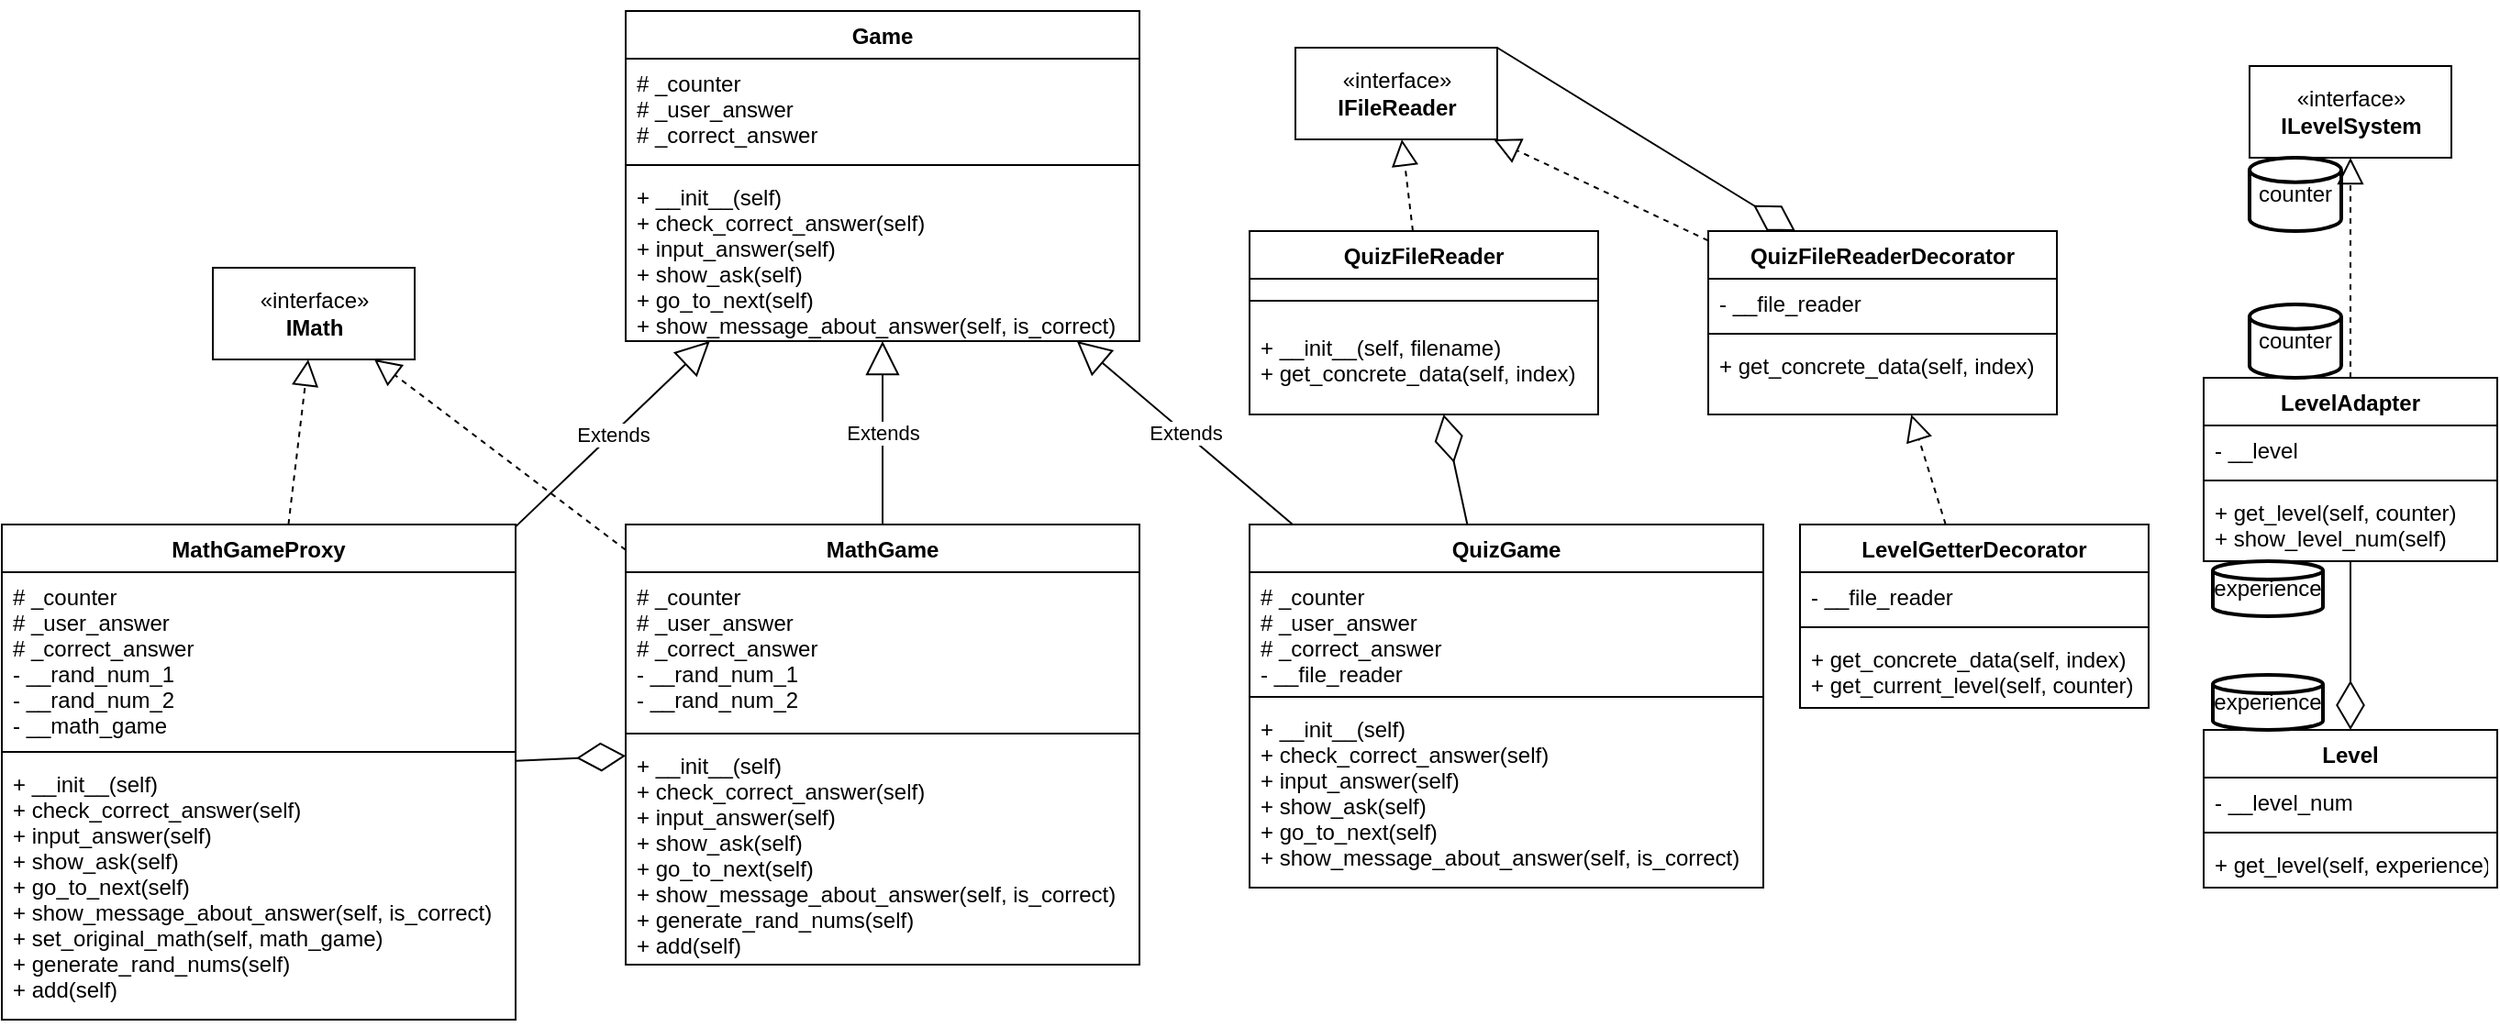 <mxfile version="16.5.1" type="device"><diagram id="47L1khOK_J4-y1NFxD4O" name="Страница 1"><mxGraphModel dx="2307" dy="1442" grid="1" gridSize="10" guides="1" tooltips="1" connect="1" arrows="1" fold="1" page="1" pageScale="1" pageWidth="1654" pageHeight="1169" math="0" shadow="0"><root><mxCell id="0"/><mxCell id="1" parent="0"/><mxCell id="GJVrgp9cWyJkPdO_o0ju-1" value="«interface»&lt;br&gt;&lt;b&gt;IMath&lt;/b&gt;" style="html=1;" parent="1" vertex="1"><mxGeometry x="155" y="300" width="110" height="50" as="geometry"/></mxCell><mxCell id="GJVrgp9cWyJkPdO_o0ju-2" value="«interface»&lt;br&gt;&lt;b&gt;IFileReader&lt;/b&gt;" style="html=1;" parent="1" vertex="1"><mxGeometry x="745" y="180" width="110" height="50" as="geometry"/></mxCell><mxCell id="GJVrgp9cWyJkPdO_o0ju-3" value="QuizFileReader" style="swimlane;fontStyle=1;align=center;verticalAlign=top;childLayout=stackLayout;horizontal=1;startSize=26;horizontalStack=0;resizeParent=1;resizeParentMax=0;resizeLast=0;collapsible=1;marginBottom=0;" parent="1" vertex="1"><mxGeometry x="720" y="280" width="190" height="100" as="geometry"/></mxCell><mxCell id="GJVrgp9cWyJkPdO_o0ju-5" value="" style="line;strokeWidth=1;fillColor=none;align=left;verticalAlign=middle;spacingTop=-1;spacingLeft=3;spacingRight=3;rotatable=0;labelPosition=right;points=[];portConstraint=eastwest;" parent="GJVrgp9cWyJkPdO_o0ju-3" vertex="1"><mxGeometry y="26" width="190" height="24" as="geometry"/></mxCell><mxCell id="GJVrgp9cWyJkPdO_o0ju-6" value="+ __init__(self, filename)&#10;+ get_concrete_data(self, index)&#10;" style="text;strokeColor=none;fillColor=none;align=left;verticalAlign=top;spacingLeft=4;spacingRight=4;overflow=hidden;rotatable=0;points=[[0,0.5],[1,0.5]];portConstraint=eastwest;" parent="GJVrgp9cWyJkPdO_o0ju-3" vertex="1"><mxGeometry y="50" width="190" height="50" as="geometry"/></mxCell><mxCell id="GJVrgp9cWyJkPdO_o0ju-7" value="" style="endArrow=block;dashed=1;endFill=0;endSize=12;html=1;rounded=0;" parent="1" source="GJVrgp9cWyJkPdO_o0ju-3" target="GJVrgp9cWyJkPdO_o0ju-2" edge="1"><mxGeometry width="160" relative="1" as="geometry"><mxPoint x="450" y="330" as="sourcePoint"/><mxPoint x="610" y="330" as="targetPoint"/></mxGeometry></mxCell><mxCell id="GJVrgp9cWyJkPdO_o0ju-8" value="Game" style="swimlane;fontStyle=1;align=center;verticalAlign=top;childLayout=stackLayout;horizontal=1;startSize=26;horizontalStack=0;resizeParent=1;resizeParentMax=0;resizeLast=0;collapsible=1;marginBottom=0;" parent="1" vertex="1"><mxGeometry x="380" y="160" width="280" height="180" as="geometry"/></mxCell><mxCell id="GJVrgp9cWyJkPdO_o0ju-9" value="# _counter&#10;# _user_answer&#10;# _correct_answer" style="text;strokeColor=none;fillColor=none;align=left;verticalAlign=top;spacingLeft=4;spacingRight=4;overflow=hidden;rotatable=0;points=[[0,0.5],[1,0.5]];portConstraint=eastwest;" parent="GJVrgp9cWyJkPdO_o0ju-8" vertex="1"><mxGeometry y="26" width="280" height="54" as="geometry"/></mxCell><mxCell id="GJVrgp9cWyJkPdO_o0ju-10" value="" style="line;strokeWidth=1;fillColor=none;align=left;verticalAlign=middle;spacingTop=-1;spacingLeft=3;spacingRight=3;rotatable=0;labelPosition=right;points=[];portConstraint=eastwest;" parent="GJVrgp9cWyJkPdO_o0ju-8" vertex="1"><mxGeometry y="80" width="280" height="8" as="geometry"/></mxCell><mxCell id="GJVrgp9cWyJkPdO_o0ju-11" value="+ __init__(self)&#10;+ check_correct_answer(self)&#10;+ input_answer(self)&#10;+ show_ask(self)&#10;+ go_to_next(self)&#10;+ show_message_about_answer(self, is_correct)" style="text;strokeColor=none;fillColor=none;align=left;verticalAlign=top;spacingLeft=4;spacingRight=4;overflow=hidden;rotatable=0;points=[[0,0.5],[1,0.5]];portConstraint=eastwest;" parent="GJVrgp9cWyJkPdO_o0ju-8" vertex="1"><mxGeometry y="88" width="280" height="92" as="geometry"/></mxCell><mxCell id="GJVrgp9cWyJkPdO_o0ju-12" value="MathGame" style="swimlane;fontStyle=1;align=center;verticalAlign=top;childLayout=stackLayout;horizontal=1;startSize=26;horizontalStack=0;resizeParent=1;resizeParentMax=0;resizeLast=0;collapsible=1;marginBottom=0;" parent="1" vertex="1"><mxGeometry x="380" y="440" width="280" height="240" as="geometry"/></mxCell><mxCell id="GJVrgp9cWyJkPdO_o0ju-13" value="# _counter&#10;# _user_answer&#10;# _correct_answer&#10;- __rand_num_1&#10;- __rand_num_2" style="text;strokeColor=none;fillColor=none;align=left;verticalAlign=top;spacingLeft=4;spacingRight=4;overflow=hidden;rotatable=0;points=[[0,0.5],[1,0.5]];portConstraint=eastwest;" parent="GJVrgp9cWyJkPdO_o0ju-12" vertex="1"><mxGeometry y="26" width="280" height="84" as="geometry"/></mxCell><mxCell id="GJVrgp9cWyJkPdO_o0ju-14" value="" style="line;strokeWidth=1;fillColor=none;align=left;verticalAlign=middle;spacingTop=-1;spacingLeft=3;spacingRight=3;rotatable=0;labelPosition=right;points=[];portConstraint=eastwest;" parent="GJVrgp9cWyJkPdO_o0ju-12" vertex="1"><mxGeometry y="110" width="280" height="8" as="geometry"/></mxCell><mxCell id="GJVrgp9cWyJkPdO_o0ju-15" value="+ __init__(self)&#10;+ check_correct_answer(self)&#10;+ input_answer(self)&#10;+ show_ask(self)&#10;+ go_to_next(self)&#10;+ show_message_about_answer(self, is_correct)&#10;+ generate_rand_nums(self)&#10;+ add(self)" style="text;strokeColor=none;fillColor=none;align=left;verticalAlign=top;spacingLeft=4;spacingRight=4;overflow=hidden;rotatable=0;points=[[0,0.5],[1,0.5]];portConstraint=eastwest;" parent="GJVrgp9cWyJkPdO_o0ju-12" vertex="1"><mxGeometry y="118" width="280" height="122" as="geometry"/></mxCell><mxCell id="GJVrgp9cWyJkPdO_o0ju-16" value="MathGameProxy" style="swimlane;fontStyle=1;align=center;verticalAlign=top;childLayout=stackLayout;horizontal=1;startSize=26;horizontalStack=0;resizeParent=1;resizeParentMax=0;resizeLast=0;collapsible=1;marginBottom=0;" parent="1" vertex="1"><mxGeometry x="40" y="440" width="280" height="270" as="geometry"/></mxCell><mxCell id="GJVrgp9cWyJkPdO_o0ju-17" value="# _counter&#10;# _user_answer&#10;# _correct_answer&#10;- __rand_num_1&#10;- __rand_num_2&#10;- __math_game" style="text;strokeColor=none;fillColor=none;align=left;verticalAlign=top;spacingLeft=4;spacingRight=4;overflow=hidden;rotatable=0;points=[[0,0.5],[1,0.5]];portConstraint=eastwest;" parent="GJVrgp9cWyJkPdO_o0ju-16" vertex="1"><mxGeometry y="26" width="280" height="94" as="geometry"/></mxCell><mxCell id="GJVrgp9cWyJkPdO_o0ju-18" value="" style="line;strokeWidth=1;fillColor=none;align=left;verticalAlign=middle;spacingTop=-1;spacingLeft=3;spacingRight=3;rotatable=0;labelPosition=right;points=[];portConstraint=eastwest;" parent="GJVrgp9cWyJkPdO_o0ju-16" vertex="1"><mxGeometry y="120" width="280" height="8" as="geometry"/></mxCell><mxCell id="GJVrgp9cWyJkPdO_o0ju-19" value="+ __init__(self)&#10;+ check_correct_answer(self)&#10;+ input_answer(self)&#10;+ show_ask(self)&#10;+ go_to_next(self)&#10;+ show_message_about_answer(self, is_correct)&#10;+ set_original_math(self, math_game)&#10;+ generate_rand_nums(self)&#10;+ add(self)" style="text;strokeColor=none;fillColor=none;align=left;verticalAlign=top;spacingLeft=4;spacingRight=4;overflow=hidden;rotatable=0;points=[[0,0.5],[1,0.5]];portConstraint=eastwest;" parent="GJVrgp9cWyJkPdO_o0ju-16" vertex="1"><mxGeometry y="128" width="280" height="142" as="geometry"/></mxCell><mxCell id="GJVrgp9cWyJkPdO_o0ju-20" value="" style="endArrow=block;dashed=1;endFill=0;endSize=12;html=1;rounded=0;" parent="1" source="GJVrgp9cWyJkPdO_o0ju-16" target="GJVrgp9cWyJkPdO_o0ju-1" edge="1"><mxGeometry width="160" relative="1" as="geometry"><mxPoint x="260" y="330" as="sourcePoint"/><mxPoint x="420" y="330" as="targetPoint"/></mxGeometry></mxCell><mxCell id="GJVrgp9cWyJkPdO_o0ju-21" value="" style="endArrow=block;dashed=1;endFill=0;endSize=12;html=1;rounded=0;" parent="1" source="GJVrgp9cWyJkPdO_o0ju-12" target="GJVrgp9cWyJkPdO_o0ju-1" edge="1"><mxGeometry width="160" relative="1" as="geometry"><mxPoint x="260" y="330" as="sourcePoint"/><mxPoint x="420" y="330" as="targetPoint"/></mxGeometry></mxCell><mxCell id="GJVrgp9cWyJkPdO_o0ju-22" value="Extends" style="endArrow=block;endSize=16;endFill=0;html=1;rounded=0;" parent="1" source="GJVrgp9cWyJkPdO_o0ju-12" target="GJVrgp9cWyJkPdO_o0ju-8" edge="1"><mxGeometry width="160" relative="1" as="geometry"><mxPoint x="260" y="330" as="sourcePoint"/><mxPoint x="420" y="330" as="targetPoint"/></mxGeometry></mxCell><mxCell id="GJVrgp9cWyJkPdO_o0ju-23" value="Extends" style="endArrow=block;endSize=16;endFill=0;html=1;rounded=0;" parent="1" source="GJVrgp9cWyJkPdO_o0ju-16" target="GJVrgp9cWyJkPdO_o0ju-8" edge="1"><mxGeometry width="160" relative="1" as="geometry"><mxPoint x="436.721" y="420" as="sourcePoint"/><mxPoint x="478.033" y="330" as="targetPoint"/></mxGeometry></mxCell><mxCell id="GJVrgp9cWyJkPdO_o0ju-24" value="QuizGame" style="swimlane;fontStyle=1;align=center;verticalAlign=top;childLayout=stackLayout;horizontal=1;startSize=26;horizontalStack=0;resizeParent=1;resizeParentMax=0;resizeLast=0;collapsible=1;marginBottom=0;" parent="1" vertex="1"><mxGeometry x="720" y="440" width="280" height="198" as="geometry"/></mxCell><mxCell id="GJVrgp9cWyJkPdO_o0ju-25" value="# _counter&#10;# _user_answer&#10;# _correct_answer&#10;- __file_reader" style="text;strokeColor=none;fillColor=none;align=left;verticalAlign=top;spacingLeft=4;spacingRight=4;overflow=hidden;rotatable=0;points=[[0,0.5],[1,0.5]];portConstraint=eastwest;" parent="GJVrgp9cWyJkPdO_o0ju-24" vertex="1"><mxGeometry y="26" width="280" height="64" as="geometry"/></mxCell><mxCell id="GJVrgp9cWyJkPdO_o0ju-26" value="" style="line;strokeWidth=1;fillColor=none;align=left;verticalAlign=middle;spacingTop=-1;spacingLeft=3;spacingRight=3;rotatable=0;labelPosition=right;points=[];portConstraint=eastwest;" parent="GJVrgp9cWyJkPdO_o0ju-24" vertex="1"><mxGeometry y="90" width="280" height="8" as="geometry"/></mxCell><mxCell id="GJVrgp9cWyJkPdO_o0ju-27" value="+ __init__(self)&#10;+ check_correct_answer(self)&#10;+ input_answer(self)&#10;+ show_ask(self)&#10;+ go_to_next(self)&#10;+ show_message_about_answer(self, is_correct)" style="text;strokeColor=none;fillColor=none;align=left;verticalAlign=top;spacingLeft=4;spacingRight=4;overflow=hidden;rotatable=0;points=[[0,0.5],[1,0.5]];portConstraint=eastwest;" parent="GJVrgp9cWyJkPdO_o0ju-24" vertex="1"><mxGeometry y="98" width="280" height="100" as="geometry"/></mxCell><mxCell id="GJVrgp9cWyJkPdO_o0ju-30" value="Extends" style="endArrow=block;endSize=16;endFill=0;html=1;rounded=0;" parent="1" source="GJVrgp9cWyJkPdO_o0ju-24" target="GJVrgp9cWyJkPdO_o0ju-8" edge="1"><mxGeometry width="160" relative="1" as="geometry"><mxPoint x="470" y="330" as="sourcePoint"/><mxPoint x="630" y="330" as="targetPoint"/></mxGeometry></mxCell><mxCell id="GJVrgp9cWyJkPdO_o0ju-33" value="" style="endArrow=diamondThin;endFill=0;endSize=24;html=1;rounded=0;" parent="1" source="GJVrgp9cWyJkPdO_o0ju-24" target="GJVrgp9cWyJkPdO_o0ju-3" edge="1"><mxGeometry width="160" relative="1" as="geometry"><mxPoint x="470" y="330" as="sourcePoint"/><mxPoint x="630" y="330" as="targetPoint"/></mxGeometry></mxCell><mxCell id="GJVrgp9cWyJkPdO_o0ju-34" value="" style="endArrow=diamondThin;endFill=0;endSize=24;html=1;rounded=0;" parent="1" source="GJVrgp9cWyJkPdO_o0ju-16" target="GJVrgp9cWyJkPdO_o0ju-12" edge="1"><mxGeometry width="160" relative="1" as="geometry"><mxPoint x="470" y="330" as="sourcePoint"/><mxPoint x="630" y="330" as="targetPoint"/></mxGeometry></mxCell><mxCell id="GWWvxR5-vKfS2fIz4KUK-1" value="«interface»&lt;br&gt;&lt;b&gt;ILevelSystem&lt;br&gt;&lt;/b&gt;" style="html=1;" vertex="1" parent="1"><mxGeometry x="1265" y="190" width="110" height="50" as="geometry"/></mxCell><mxCell id="GWWvxR5-vKfS2fIz4KUK-7" value="experience" style="strokeWidth=2;html=1;shape=mxgraph.flowchart.database;whiteSpace=wrap;" vertex="1" parent="1"><mxGeometry x="1245" y="460" width="60" height="30" as="geometry"/></mxCell><mxCell id="GWWvxR5-vKfS2fIz4KUK-8" value="counter" style="strokeWidth=2;html=1;shape=mxgraph.flowchart.database;whiteSpace=wrap;" vertex="1" parent="1"><mxGeometry x="1265" y="240" width="50" height="40" as="geometry"/></mxCell><mxCell id="GWWvxR5-vKfS2fIz4KUK-9" value="" style="endArrow=block;dashed=1;endFill=0;endSize=12;html=1;rounded=0;" edge="1" parent="1" source="GWWvxR5-vKfS2fIz4KUK-18" target="GWWvxR5-vKfS2fIz4KUK-1"><mxGeometry width="160" relative="1" as="geometry"><mxPoint x="1289.118" y="440.0" as="sourcePoint"/><mxPoint x="925" y="250" as="targetPoint"/></mxGeometry></mxCell><mxCell id="GWWvxR5-vKfS2fIz4KUK-10" value="Level" style="swimlane;fontStyle=1;align=center;verticalAlign=top;childLayout=stackLayout;horizontal=1;startSize=26;horizontalStack=0;resizeParent=1;resizeParentMax=0;resizeLast=0;collapsible=1;marginBottom=0;" vertex="1" parent="1"><mxGeometry x="1240" y="552" width="160" height="86" as="geometry"/></mxCell><mxCell id="GWWvxR5-vKfS2fIz4KUK-11" value="- __level_num" style="text;strokeColor=none;fillColor=none;align=left;verticalAlign=top;spacingLeft=4;spacingRight=4;overflow=hidden;rotatable=0;points=[[0,0.5],[1,0.5]];portConstraint=eastwest;" vertex="1" parent="GWWvxR5-vKfS2fIz4KUK-10"><mxGeometry y="26" width="160" height="26" as="geometry"/></mxCell><mxCell id="GWWvxR5-vKfS2fIz4KUK-12" value="" style="line;strokeWidth=1;fillColor=none;align=left;verticalAlign=middle;spacingTop=-1;spacingLeft=3;spacingRight=3;rotatable=0;labelPosition=right;points=[];portConstraint=eastwest;" vertex="1" parent="GWWvxR5-vKfS2fIz4KUK-10"><mxGeometry y="52" width="160" height="8" as="geometry"/></mxCell><mxCell id="GWWvxR5-vKfS2fIz4KUK-13" value="+ get_level(self, experience)" style="text;strokeColor=none;fillColor=none;align=left;verticalAlign=top;spacingLeft=4;spacingRight=4;overflow=hidden;rotatable=0;points=[[0,0.5],[1,0.5]];portConstraint=eastwest;" vertex="1" parent="GWWvxR5-vKfS2fIz4KUK-10"><mxGeometry y="60" width="160" height="26" as="geometry"/></mxCell><mxCell id="GWWvxR5-vKfS2fIz4KUK-14" value="experience" style="strokeWidth=2;html=1;shape=mxgraph.flowchart.database;whiteSpace=wrap;" vertex="1" parent="1"><mxGeometry x="1245" y="522" width="60" height="30" as="geometry"/></mxCell><mxCell id="GWWvxR5-vKfS2fIz4KUK-15" value="" style="endArrow=diamondThin;endFill=0;endSize=24;html=1;rounded=0;" edge="1" parent="1" source="GWWvxR5-vKfS2fIz4KUK-18" target="GWWvxR5-vKfS2fIz4KUK-10"><mxGeometry width="160" relative="1" as="geometry"><mxPoint x="1365" y="477.077" as="sourcePoint"/><mxPoint x="1385" y="440" as="targetPoint"/></mxGeometry></mxCell><mxCell id="GWWvxR5-vKfS2fIz4KUK-18" value="LevelAdapter" style="swimlane;fontStyle=1;align=center;verticalAlign=top;childLayout=stackLayout;horizontal=1;startSize=26;horizontalStack=0;resizeParent=1;resizeParentMax=0;resizeLast=0;collapsible=1;marginBottom=0;" vertex="1" parent="1"><mxGeometry x="1240" y="360" width="160" height="100" as="geometry"/></mxCell><mxCell id="GWWvxR5-vKfS2fIz4KUK-19" value="- __level" style="text;strokeColor=none;fillColor=none;align=left;verticalAlign=top;spacingLeft=4;spacingRight=4;overflow=hidden;rotatable=0;points=[[0,0.5],[1,0.5]];portConstraint=eastwest;" vertex="1" parent="GWWvxR5-vKfS2fIz4KUK-18"><mxGeometry y="26" width="160" height="26" as="geometry"/></mxCell><mxCell id="GWWvxR5-vKfS2fIz4KUK-20" value="" style="line;strokeWidth=1;fillColor=none;align=left;verticalAlign=middle;spacingTop=-1;spacingLeft=3;spacingRight=3;rotatable=0;labelPosition=right;points=[];portConstraint=eastwest;" vertex="1" parent="GWWvxR5-vKfS2fIz4KUK-18"><mxGeometry y="52" width="160" height="8" as="geometry"/></mxCell><mxCell id="GWWvxR5-vKfS2fIz4KUK-21" value="+ get_level(self, counter)&#10;+ show_level_num(self)" style="text;strokeColor=none;fillColor=none;align=left;verticalAlign=top;spacingLeft=4;spacingRight=4;overflow=hidden;rotatable=0;points=[[0,0.5],[1,0.5]];portConstraint=eastwest;" vertex="1" parent="GWWvxR5-vKfS2fIz4KUK-18"><mxGeometry y="60" width="160" height="40" as="geometry"/></mxCell><mxCell id="GWWvxR5-vKfS2fIz4KUK-6" value="counter" style="strokeWidth=2;html=1;shape=mxgraph.flowchart.database;whiteSpace=wrap;" vertex="1" parent="1"><mxGeometry x="1265" y="320" width="50" height="40" as="geometry"/></mxCell><mxCell id="GWWvxR5-vKfS2fIz4KUK-22" value="QuizFileReaderDecorator" style="swimlane;fontStyle=1;align=center;verticalAlign=top;childLayout=stackLayout;horizontal=1;startSize=26;horizontalStack=0;resizeParent=1;resizeParentMax=0;resizeLast=0;collapsible=1;marginBottom=0;" vertex="1" parent="1"><mxGeometry x="970" y="280" width="190" height="100" as="geometry"/></mxCell><mxCell id="GWWvxR5-vKfS2fIz4KUK-23" value="- __file_reader" style="text;strokeColor=none;fillColor=none;align=left;verticalAlign=top;spacingLeft=4;spacingRight=4;overflow=hidden;rotatable=0;points=[[0,0.5],[1,0.5]];portConstraint=eastwest;" vertex="1" parent="GWWvxR5-vKfS2fIz4KUK-22"><mxGeometry y="26" width="190" height="26" as="geometry"/></mxCell><mxCell id="GWWvxR5-vKfS2fIz4KUK-24" value="" style="line;strokeWidth=1;fillColor=none;align=left;verticalAlign=middle;spacingTop=-1;spacingLeft=3;spacingRight=3;rotatable=0;labelPosition=right;points=[];portConstraint=eastwest;" vertex="1" parent="GWWvxR5-vKfS2fIz4KUK-22"><mxGeometry y="52" width="190" height="8" as="geometry"/></mxCell><mxCell id="GWWvxR5-vKfS2fIz4KUK-25" value="+ get_concrete_data(self, index)" style="text;strokeColor=none;fillColor=none;align=left;verticalAlign=top;spacingLeft=4;spacingRight=4;overflow=hidden;rotatable=0;points=[[0,0.5],[1,0.5]];portConstraint=eastwest;" vertex="1" parent="GWWvxR5-vKfS2fIz4KUK-22"><mxGeometry y="60" width="190" height="40" as="geometry"/></mxCell><mxCell id="GWWvxR5-vKfS2fIz4KUK-26" value="" style="endArrow=block;dashed=1;endFill=0;endSize=12;html=1;rounded=0;" edge="1" parent="1" source="GWWvxR5-vKfS2fIz4KUK-22" target="GJVrgp9cWyJkPdO_o0ju-2"><mxGeometry width="160" relative="1" as="geometry"><mxPoint x="810" y="290" as="sourcePoint"/><mxPoint x="810" y="240" as="targetPoint"/></mxGeometry></mxCell><mxCell id="GWWvxR5-vKfS2fIz4KUK-27" value="" style="endArrow=diamondThin;endFill=0;endSize=24;html=1;rounded=0;exitX=1;exitY=0;exitDx=0;exitDy=0;entryX=0.25;entryY=0;entryDx=0;entryDy=0;" edge="1" parent="1" source="GJVrgp9cWyJkPdO_o0ju-2" target="GWWvxR5-vKfS2fIz4KUK-22"><mxGeometry width="160" relative="1" as="geometry"><mxPoint x="890" y="370" as="sourcePoint"/><mxPoint x="1050" y="370" as="targetPoint"/></mxGeometry></mxCell><mxCell id="GWWvxR5-vKfS2fIz4KUK-28" value="LevelGetterDecorator" style="swimlane;fontStyle=1;align=center;verticalAlign=top;childLayout=stackLayout;horizontal=1;startSize=26;horizontalStack=0;resizeParent=1;resizeParentMax=0;resizeLast=0;collapsible=1;marginBottom=0;" vertex="1" parent="1"><mxGeometry x="1020" y="440" width="190" height="100" as="geometry"/></mxCell><mxCell id="GWWvxR5-vKfS2fIz4KUK-29" value="- __file_reader" style="text;strokeColor=none;fillColor=none;align=left;verticalAlign=top;spacingLeft=4;spacingRight=4;overflow=hidden;rotatable=0;points=[[0,0.5],[1,0.5]];portConstraint=eastwest;" vertex="1" parent="GWWvxR5-vKfS2fIz4KUK-28"><mxGeometry y="26" width="190" height="26" as="geometry"/></mxCell><mxCell id="GWWvxR5-vKfS2fIz4KUK-30" value="" style="line;strokeWidth=1;fillColor=none;align=left;verticalAlign=middle;spacingTop=-1;spacingLeft=3;spacingRight=3;rotatable=0;labelPosition=right;points=[];portConstraint=eastwest;" vertex="1" parent="GWWvxR5-vKfS2fIz4KUK-28"><mxGeometry y="52" width="190" height="8" as="geometry"/></mxCell><mxCell id="GWWvxR5-vKfS2fIz4KUK-31" value="+ get_concrete_data(self, index)&#10;+ get_current_level(self, counter)" style="text;strokeColor=none;fillColor=none;align=left;verticalAlign=top;spacingLeft=4;spacingRight=4;overflow=hidden;rotatable=0;points=[[0,0.5],[1,0.5]];portConstraint=eastwest;" vertex="1" parent="GWWvxR5-vKfS2fIz4KUK-28"><mxGeometry y="60" width="190" height="40" as="geometry"/></mxCell><mxCell id="GWWvxR5-vKfS2fIz4KUK-32" value="" style="endArrow=block;dashed=1;endFill=0;endSize=12;html=1;rounded=0;" edge="1" parent="1" source="GWWvxR5-vKfS2fIz4KUK-28" target="GWWvxR5-vKfS2fIz4KUK-22"><mxGeometry width="160" relative="1" as="geometry"><mxPoint x="1070" y="400" as="sourcePoint"/><mxPoint x="1100" y="420" as="targetPoint"/></mxGeometry></mxCell></root></mxGraphModel></diagram></mxfile>